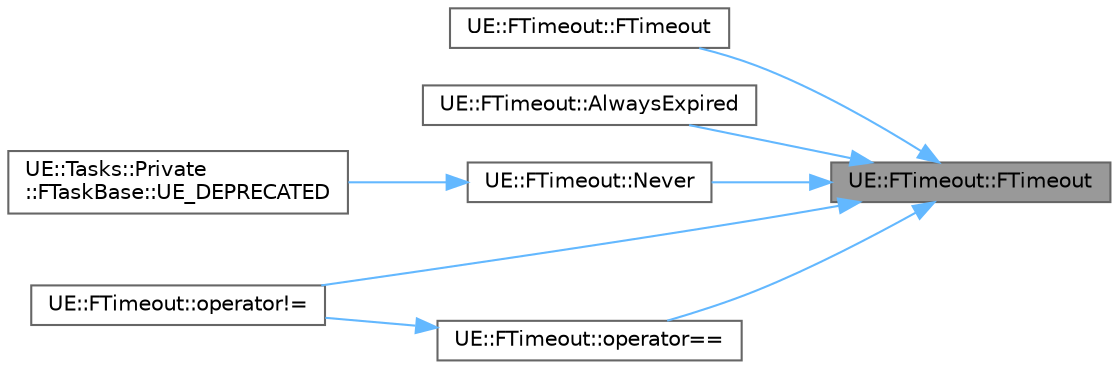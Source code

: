 digraph "UE::FTimeout::FTimeout"
{
 // INTERACTIVE_SVG=YES
 // LATEX_PDF_SIZE
  bgcolor="transparent";
  edge [fontname=Helvetica,fontsize=10,labelfontname=Helvetica,labelfontsize=10];
  node [fontname=Helvetica,fontsize=10,shape=box,height=0.2,width=0.4];
  rankdir="RL";
  Node1 [id="Node000001",label="UE::FTimeout::FTimeout",height=0.2,width=0.4,color="gray40", fillcolor="grey60", style="filled", fontcolor="black",tooltip="Construct a timeout that starts right now and will end after the passed in time in seconds."];
  Node1 -> Node2 [id="edge1_Node000001_Node000002",dir="back",color="steelblue1",style="solid",tooltip=" "];
  Node2 [id="Node000002",label="UE::FTimeout::FTimeout",height=0.2,width=0.4,color="grey40", fillcolor="white", style="filled",URL="$d5/dc4/classUE_1_1FTimeout.html#a52fd599193e1ac64bc8547cfcc3cff6e",tooltip="Construct a timeout that started at the same time as BaseTimeout, but with a new duration."];
  Node1 -> Node3 [id="edge2_Node000001_Node000003",dir="back",color="steelblue1",style="solid",tooltip=" "];
  Node3 [id="Node000003",label="UE::FTimeout::AlwaysExpired",height=0.2,width=0.4,color="grey40", fillcolor="white", style="filled",URL="$d5/dc4/classUE_1_1FTimeout.html#a7f56b531cc1037c6c106602db1a55748",tooltip="Create a timeout that will always return true for IsExpired."];
  Node1 -> Node4 [id="edge3_Node000001_Node000004",dir="back",color="steelblue1",style="solid",tooltip=" "];
  Node4 [id="Node000004",label="UE::FTimeout::Never",height=0.2,width=0.4,color="grey40", fillcolor="white", style="filled",URL="$d5/dc4/classUE_1_1FTimeout.html#af4380ec84f743343f307aa97a6221744",tooltip="Create a timeout that will never return true for IsExpired."];
  Node4 -> Node5 [id="edge4_Node000004_Node000005",dir="back",color="steelblue1",style="solid",tooltip=" "];
  Node5 [id="Node000005",label="UE::Tasks::Private\l::FTaskBase::UE_DEPRECATED",height=0.2,width=0.4,color="grey40", fillcolor="white", style="filled",URL="$d9/d14/classUE_1_1Tasks_1_1Private_1_1FTaskBase.html#ab36da1b330025f3702f22f183ec28e06",tooltip=" "];
  Node1 -> Node6 [id="edge5_Node000001_Node000006",dir="back",color="steelblue1",style="solid",tooltip=" "];
  Node6 [id="Node000006",label="UE::FTimeout::operator!=",height=0.2,width=0.4,color="grey40", fillcolor="white", style="filled",URL="$d5/dc4/classUE_1_1FTimeout.html#a4f620ea023b3c885c89e0ef71e4b8a94",tooltip=" "];
  Node1 -> Node7 [id="edge6_Node000001_Node000007",dir="back",color="steelblue1",style="solid",tooltip=" "];
  Node7 [id="Node000007",label="UE::FTimeout::operator==",height=0.2,width=0.4,color="grey40", fillcolor="white", style="filled",URL="$d5/dc4/classUE_1_1FTimeout.html#a592277b1850e9ba66e56bab19d615e10",tooltip=" "];
  Node7 -> Node6 [id="edge7_Node000007_Node000006",dir="back",color="steelblue1",style="solid",tooltip=" "];
}
